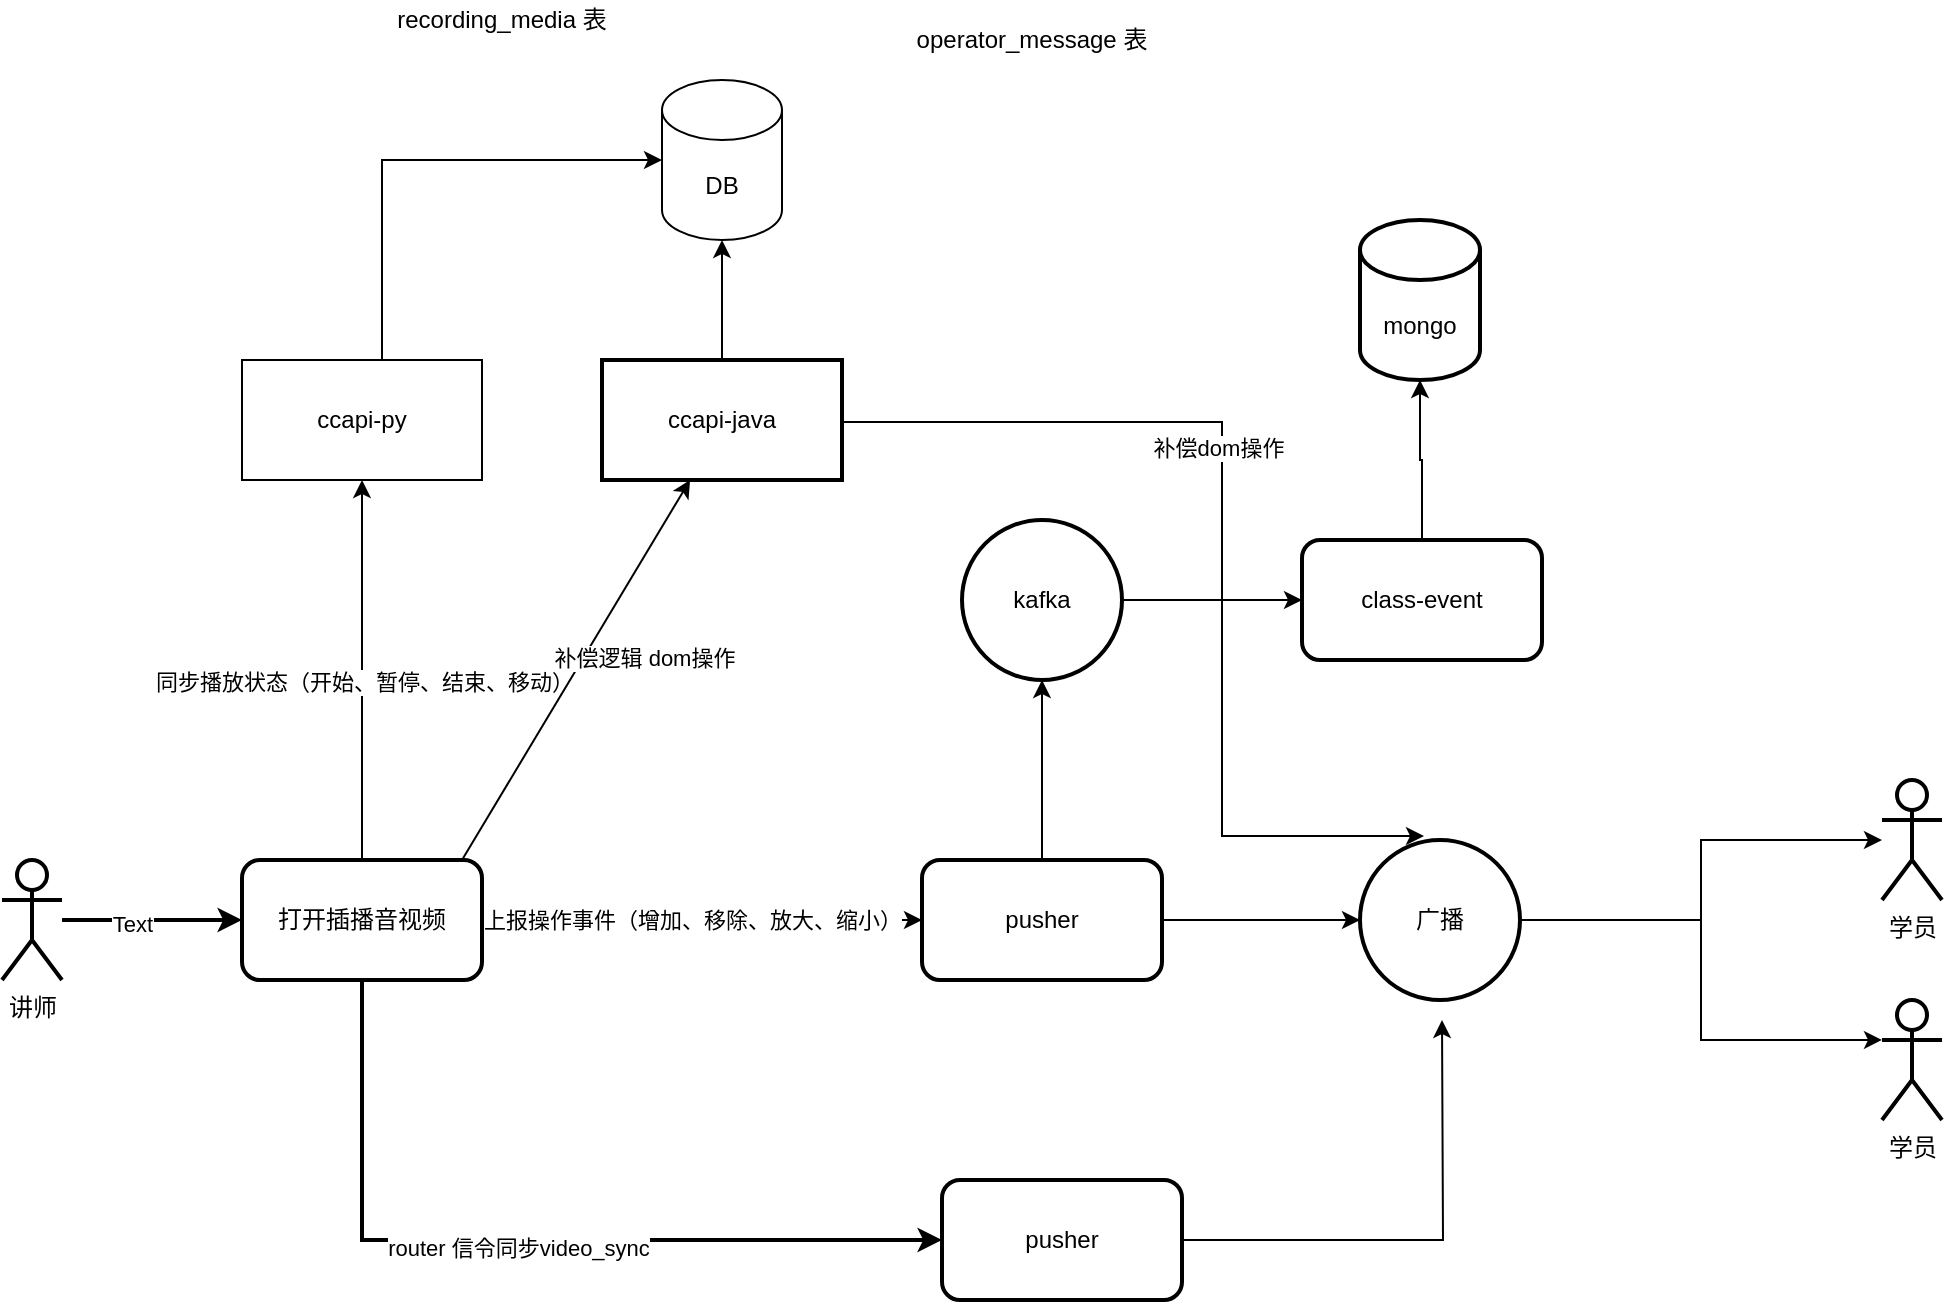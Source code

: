 <mxfile version="24.0.2" type="github">
  <diagram name="第 1 页" id="9EHZgjo_UKtD6r8Uzgz9">
    <mxGraphModel dx="2261" dy="1938" grid="1" gridSize="10" guides="1" tooltips="1" connect="1" arrows="1" fold="1" page="1" pageScale="1" pageWidth="827" pageHeight="1169" math="0" shadow="0">
      <root>
        <mxCell id="0" />
        <mxCell id="1" parent="0" />
        <mxCell id="Ub1dUwBtqG9SPAVf1FS5-7" style="edgeStyle=orthogonalEdgeStyle;rounded=0;orthogonalLoop=1;jettySize=auto;html=1;strokeWidth=2;entryX=0;entryY=0.5;entryDx=0;entryDy=0;" edge="1" parent="1" source="Ub1dUwBtqG9SPAVf1FS5-2" target="Ub1dUwBtqG9SPAVf1FS5-9">
          <mxGeometry relative="1" as="geometry">
            <mxPoint x="-60" y="230" as="targetPoint" />
          </mxGeometry>
        </mxCell>
        <mxCell id="Ub1dUwBtqG9SPAVf1FS5-10" value="Text" style="edgeLabel;html=1;align=center;verticalAlign=middle;resizable=0;points=[];" vertex="1" connectable="0" parent="Ub1dUwBtqG9SPAVf1FS5-7">
          <mxGeometry x="-0.23" y="-2" relative="1" as="geometry">
            <mxPoint as="offset" />
          </mxGeometry>
        </mxCell>
        <mxCell id="Ub1dUwBtqG9SPAVf1FS5-2" value="讲师" style="shape=umlActor;verticalLabelPosition=bottom;verticalAlign=top;html=1;outlineConnect=0;strokeWidth=2;" vertex="1" parent="1">
          <mxGeometry x="-200" y="200" width="30" height="60" as="geometry" />
        </mxCell>
        <mxCell id="Ub1dUwBtqG9SPAVf1FS5-3" value="学员" style="shape=umlActor;verticalLabelPosition=bottom;verticalAlign=top;html=1;outlineConnect=0;strokeWidth=2;" vertex="1" parent="1">
          <mxGeometry x="740" y="160" width="30" height="60" as="geometry" />
        </mxCell>
        <mxCell id="Ub1dUwBtqG9SPAVf1FS5-4" value="学员" style="shape=umlActor;verticalLabelPosition=bottom;verticalAlign=top;html=1;outlineConnect=0;strokeWidth=2;" vertex="1" parent="1">
          <mxGeometry x="740" y="270" width="30" height="60" as="geometry" />
        </mxCell>
        <mxCell id="Ub1dUwBtqG9SPAVf1FS5-5" value="ccapi-py" style="rounded=0;whiteSpace=wrap;html=1;" vertex="1" parent="1">
          <mxGeometry x="-80" y="-50" width="120" height="60" as="geometry" />
        </mxCell>
        <mxCell id="Ub1dUwBtqG9SPAVf1FS5-59" style="edgeStyle=orthogonalEdgeStyle;rounded=0;orthogonalLoop=1;jettySize=auto;html=1;entryX=0.4;entryY=-0.025;entryDx=0;entryDy=0;entryPerimeter=0;" edge="1" parent="1" target="Ub1dUwBtqG9SPAVf1FS5-23">
          <mxGeometry relative="1" as="geometry">
            <mxPoint x="480" y="170" as="targetPoint" />
            <mxPoint x="179.5" y="-20" as="sourcePoint" />
            <Array as="points">
              <mxPoint x="180" y="-19" />
              <mxPoint x="410" y="-19" />
              <mxPoint x="410" y="188" />
            </Array>
          </mxGeometry>
        </mxCell>
        <mxCell id="Ub1dUwBtqG9SPAVf1FS5-60" value="补偿dom操作" style="edgeLabel;html=1;align=center;verticalAlign=middle;resizable=0;points=[];" vertex="1" connectable="0" parent="Ub1dUwBtqG9SPAVf1FS5-59">
          <mxGeometry x="-0.096" y="-2" relative="1" as="geometry">
            <mxPoint as="offset" />
          </mxGeometry>
        </mxCell>
        <mxCell id="Ub1dUwBtqG9SPAVf1FS5-6" value="ccapi-java" style="rounded=0;whiteSpace=wrap;html=1;strokeWidth=2;" vertex="1" parent="1">
          <mxGeometry x="100" y="-50" width="120" height="60" as="geometry" />
        </mxCell>
        <mxCell id="Ub1dUwBtqG9SPAVf1FS5-12" style="edgeStyle=orthogonalEdgeStyle;rounded=0;orthogonalLoop=1;jettySize=auto;html=1;entryX=0.5;entryY=1;entryDx=0;entryDy=0;" edge="1" parent="1" source="Ub1dUwBtqG9SPAVf1FS5-9" target="Ub1dUwBtqG9SPAVf1FS5-5">
          <mxGeometry relative="1" as="geometry">
            <Array as="points">
              <mxPoint x="-20" y="110" />
            </Array>
          </mxGeometry>
        </mxCell>
        <mxCell id="Ub1dUwBtqG9SPAVf1FS5-13" value="同步播放状态（开始、暂停、结束、移动）" style="edgeLabel;html=1;align=center;verticalAlign=middle;resizable=0;points=[];" vertex="1" connectable="0" parent="Ub1dUwBtqG9SPAVf1FS5-12">
          <mxGeometry x="-0.06" y="-1" relative="1" as="geometry">
            <mxPoint as="offset" />
          </mxGeometry>
        </mxCell>
        <mxCell id="Ub1dUwBtqG9SPAVf1FS5-31" style="edgeStyle=orthogonalEdgeStyle;rounded=0;orthogonalLoop=1;jettySize=auto;html=1;entryX=0;entryY=0.5;entryDx=0;entryDy=0;" edge="1" parent="1" source="Ub1dUwBtqG9SPAVf1FS5-9" target="Ub1dUwBtqG9SPAVf1FS5-29">
          <mxGeometry relative="1" as="geometry" />
        </mxCell>
        <mxCell id="Ub1dUwBtqG9SPAVf1FS5-32" value="上报操作事件（增加、移除、放大、缩小）" style="edgeLabel;html=1;align=center;verticalAlign=middle;resizable=0;points=[];" vertex="1" connectable="0" parent="Ub1dUwBtqG9SPAVf1FS5-31">
          <mxGeometry x="-0.117" y="1" relative="1" as="geometry">
            <mxPoint x="8" y="1" as="offset" />
          </mxGeometry>
        </mxCell>
        <mxCell id="Ub1dUwBtqG9SPAVf1FS5-54" style="edgeStyle=orthogonalEdgeStyle;rounded=0;orthogonalLoop=1;jettySize=auto;html=1;entryX=0;entryY=0.5;entryDx=0;entryDy=0;exitX=0.5;exitY=1;exitDx=0;exitDy=0;strokeWidth=2;" edge="1" parent="1" source="Ub1dUwBtqG9SPAVf1FS5-9" target="Ub1dUwBtqG9SPAVf1FS5-52">
          <mxGeometry relative="1" as="geometry">
            <mxPoint x="-130" y="290" as="sourcePoint" />
            <mxPoint x="80" y="450" as="targetPoint" />
            <Array as="points">
              <mxPoint x="-20" y="390" />
            </Array>
          </mxGeometry>
        </mxCell>
        <mxCell id="Ub1dUwBtqG9SPAVf1FS5-55" value="router 信令同步video_sync" style="edgeLabel;html=1;align=center;verticalAlign=middle;resizable=0;points=[];" vertex="1" connectable="0" parent="Ub1dUwBtqG9SPAVf1FS5-54">
          <mxGeometry x="-0.013" y="-4" relative="1" as="geometry">
            <mxPoint as="offset" />
          </mxGeometry>
        </mxCell>
        <mxCell id="Ub1dUwBtqG9SPAVf1FS5-9" value="打开插播音视频" style="rounded=1;whiteSpace=wrap;html=1;strokeWidth=2;" vertex="1" parent="1">
          <mxGeometry x="-80" y="200" width="120" height="60" as="geometry" />
        </mxCell>
        <mxCell id="Ub1dUwBtqG9SPAVf1FS5-16" value="DB" style="shape=cylinder3;whiteSpace=wrap;html=1;boundedLbl=1;backgroundOutline=1;size=15;" vertex="1" parent="1">
          <mxGeometry x="130" y="-190" width="60" height="80" as="geometry" />
        </mxCell>
        <mxCell id="Ub1dUwBtqG9SPAVf1FS5-19" style="edgeStyle=orthogonalEdgeStyle;rounded=0;orthogonalLoop=1;jettySize=auto;html=1;entryX=0.5;entryY=1;entryDx=0;entryDy=0;entryPerimeter=0;" edge="1" parent="1" source="Ub1dUwBtqG9SPAVf1FS5-6" target="Ub1dUwBtqG9SPAVf1FS5-16">
          <mxGeometry relative="1" as="geometry" />
        </mxCell>
        <mxCell id="Ub1dUwBtqG9SPAVf1FS5-20" value="recording_media 表" style="text;html=1;align=center;verticalAlign=middle;whiteSpace=wrap;rounded=0;" vertex="1" parent="1">
          <mxGeometry x="-20" y="-230" width="140" height="20" as="geometry" />
        </mxCell>
        <mxCell id="Ub1dUwBtqG9SPAVf1FS5-21" value="operator_message 表" style="text;html=1;align=center;verticalAlign=middle;whiteSpace=wrap;rounded=0;" vertex="1" parent="1">
          <mxGeometry x="250" y="-230" width="130" height="40" as="geometry" />
        </mxCell>
        <mxCell id="Ub1dUwBtqG9SPAVf1FS5-26" style="edgeStyle=orthogonalEdgeStyle;rounded=0;orthogonalLoop=1;jettySize=auto;html=1;" edge="1" parent="1" source="Ub1dUwBtqG9SPAVf1FS5-23" target="Ub1dUwBtqG9SPAVf1FS5-3">
          <mxGeometry relative="1" as="geometry" />
        </mxCell>
        <mxCell id="Ub1dUwBtqG9SPAVf1FS5-23" value="广播" style="ellipse;whiteSpace=wrap;html=1;aspect=fixed;strokeWidth=2;" vertex="1" parent="1">
          <mxGeometry x="479" y="190" width="80" height="80" as="geometry" />
        </mxCell>
        <mxCell id="Ub1dUwBtqG9SPAVf1FS5-27" style="edgeStyle=orthogonalEdgeStyle;rounded=0;orthogonalLoop=1;jettySize=auto;html=1;entryX=0;entryY=0.333;entryDx=0;entryDy=0;entryPerimeter=0;" edge="1" parent="1" source="Ub1dUwBtqG9SPAVf1FS5-23" target="Ub1dUwBtqG9SPAVf1FS5-4">
          <mxGeometry relative="1" as="geometry" />
        </mxCell>
        <mxCell id="Ub1dUwBtqG9SPAVf1FS5-30" style="edgeStyle=orthogonalEdgeStyle;rounded=0;orthogonalLoop=1;jettySize=auto;html=1;entryX=0;entryY=0.5;entryDx=0;entryDy=0;" edge="1" parent="1" source="Ub1dUwBtqG9SPAVf1FS5-29" target="Ub1dUwBtqG9SPAVf1FS5-23">
          <mxGeometry relative="1" as="geometry">
            <mxPoint x="410" y="160" as="targetPoint" />
          </mxGeometry>
        </mxCell>
        <mxCell id="Ub1dUwBtqG9SPAVf1FS5-35" value="" style="edgeStyle=orthogonalEdgeStyle;rounded=0;orthogonalLoop=1;jettySize=auto;html=1;" edge="1" parent="1" source="Ub1dUwBtqG9SPAVf1FS5-29" target="Ub1dUwBtqG9SPAVf1FS5-34">
          <mxGeometry relative="1" as="geometry" />
        </mxCell>
        <mxCell id="Ub1dUwBtqG9SPAVf1FS5-29" value="pusher" style="rounded=1;whiteSpace=wrap;html=1;strokeWidth=2;" vertex="1" parent="1">
          <mxGeometry x="260" y="200" width="120" height="60" as="geometry" />
        </mxCell>
        <mxCell id="Ub1dUwBtqG9SPAVf1FS5-48" style="edgeStyle=orthogonalEdgeStyle;rounded=0;orthogonalLoop=1;jettySize=auto;html=1;" edge="1" parent="1" source="Ub1dUwBtqG9SPAVf1FS5-34" target="Ub1dUwBtqG9SPAVf1FS5-36">
          <mxGeometry relative="1" as="geometry" />
        </mxCell>
        <mxCell id="Ub1dUwBtqG9SPAVf1FS5-34" value="kafka" style="ellipse;whiteSpace=wrap;html=1;rounded=1;strokeWidth=2;" vertex="1" parent="1">
          <mxGeometry x="280" y="30" width="80" height="80" as="geometry" />
        </mxCell>
        <mxCell id="Ub1dUwBtqG9SPAVf1FS5-49" style="edgeStyle=orthogonalEdgeStyle;rounded=0;orthogonalLoop=1;jettySize=auto;html=1;" edge="1" parent="1" source="Ub1dUwBtqG9SPAVf1FS5-36" target="Ub1dUwBtqG9SPAVf1FS5-41">
          <mxGeometry relative="1" as="geometry" />
        </mxCell>
        <mxCell id="Ub1dUwBtqG9SPAVf1FS5-36" value="class-event" style="rounded=1;whiteSpace=wrap;html=1;strokeWidth=2;" vertex="1" parent="1">
          <mxGeometry x="450" y="40" width="120" height="60" as="geometry" />
        </mxCell>
        <mxCell id="Ub1dUwBtqG9SPAVf1FS5-41" value="mongo" style="shape=cylinder3;whiteSpace=wrap;html=1;boundedLbl=1;backgroundOutline=1;size=15;strokeWidth=2;" vertex="1" parent="1">
          <mxGeometry x="479" y="-120" width="60" height="80" as="geometry" />
        </mxCell>
        <mxCell id="Ub1dUwBtqG9SPAVf1FS5-44" value="" style="endArrow=classic;html=1;rounded=0;entryX=0.367;entryY=1;entryDx=0;entryDy=0;entryPerimeter=0;" edge="1" parent="1" target="Ub1dUwBtqG9SPAVf1FS5-6">
          <mxGeometry width="50" height="50" relative="1" as="geometry">
            <mxPoint x="30" y="200" as="sourcePoint" />
            <mxPoint x="80" y="150" as="targetPoint" />
          </mxGeometry>
        </mxCell>
        <mxCell id="Ub1dUwBtqG9SPAVf1FS5-45" value="补偿逻辑 dom操作" style="edgeLabel;html=1;align=center;verticalAlign=middle;resizable=0;points=[];" vertex="1" connectable="0" parent="Ub1dUwBtqG9SPAVf1FS5-44">
          <mxGeometry x="0.06" y="1" relative="1" as="geometry">
            <mxPoint x="31" as="offset" />
          </mxGeometry>
        </mxCell>
        <mxCell id="Ub1dUwBtqG9SPAVf1FS5-46" style="edgeStyle=orthogonalEdgeStyle;rounded=0;orthogonalLoop=1;jettySize=auto;html=1;entryX=0;entryY=0.5;entryDx=0;entryDy=0;entryPerimeter=0;" edge="1" parent="1" source="Ub1dUwBtqG9SPAVf1FS5-5" target="Ub1dUwBtqG9SPAVf1FS5-16">
          <mxGeometry relative="1" as="geometry">
            <Array as="points">
              <mxPoint x="-10" y="-150" />
            </Array>
          </mxGeometry>
        </mxCell>
        <mxCell id="Ub1dUwBtqG9SPAVf1FS5-57" style="edgeStyle=orthogonalEdgeStyle;rounded=0;orthogonalLoop=1;jettySize=auto;html=1;" edge="1" parent="1" source="Ub1dUwBtqG9SPAVf1FS5-52">
          <mxGeometry relative="1" as="geometry">
            <mxPoint x="520" y="280" as="targetPoint" />
          </mxGeometry>
        </mxCell>
        <mxCell id="Ub1dUwBtqG9SPAVf1FS5-52" value="pusher" style="rounded=1;whiteSpace=wrap;html=1;strokeWidth=2;" vertex="1" parent="1">
          <mxGeometry x="270" y="360" width="120" height="60" as="geometry" />
        </mxCell>
      </root>
    </mxGraphModel>
  </diagram>
</mxfile>
